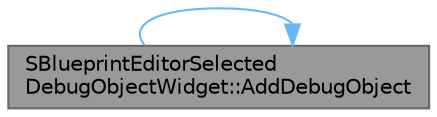 digraph "SBlueprintEditorSelectedDebugObjectWidget::AddDebugObject"
{
 // INTERACTIVE_SVG=YES
 // LATEX_PDF_SIZE
  bgcolor="transparent";
  edge [fontname=Helvetica,fontsize=10,labelfontname=Helvetica,labelfontsize=10];
  node [fontname=Helvetica,fontsize=10,shape=box,height=0.2,width=0.4];
  rankdir="LR";
  Node1 [id="Node000001",label="SBlueprintEditorSelected\lDebugObjectWidget::AddDebugObject",height=0.2,width=0.4,color="gray40", fillcolor="grey60", style="filled", fontcolor="black",tooltip="Adds an object to the list of debug choices."];
  Node1 -> Node1 [id="edge1_Node000001_Node000001",color="steelblue1",style="solid",tooltip=" "];
}
